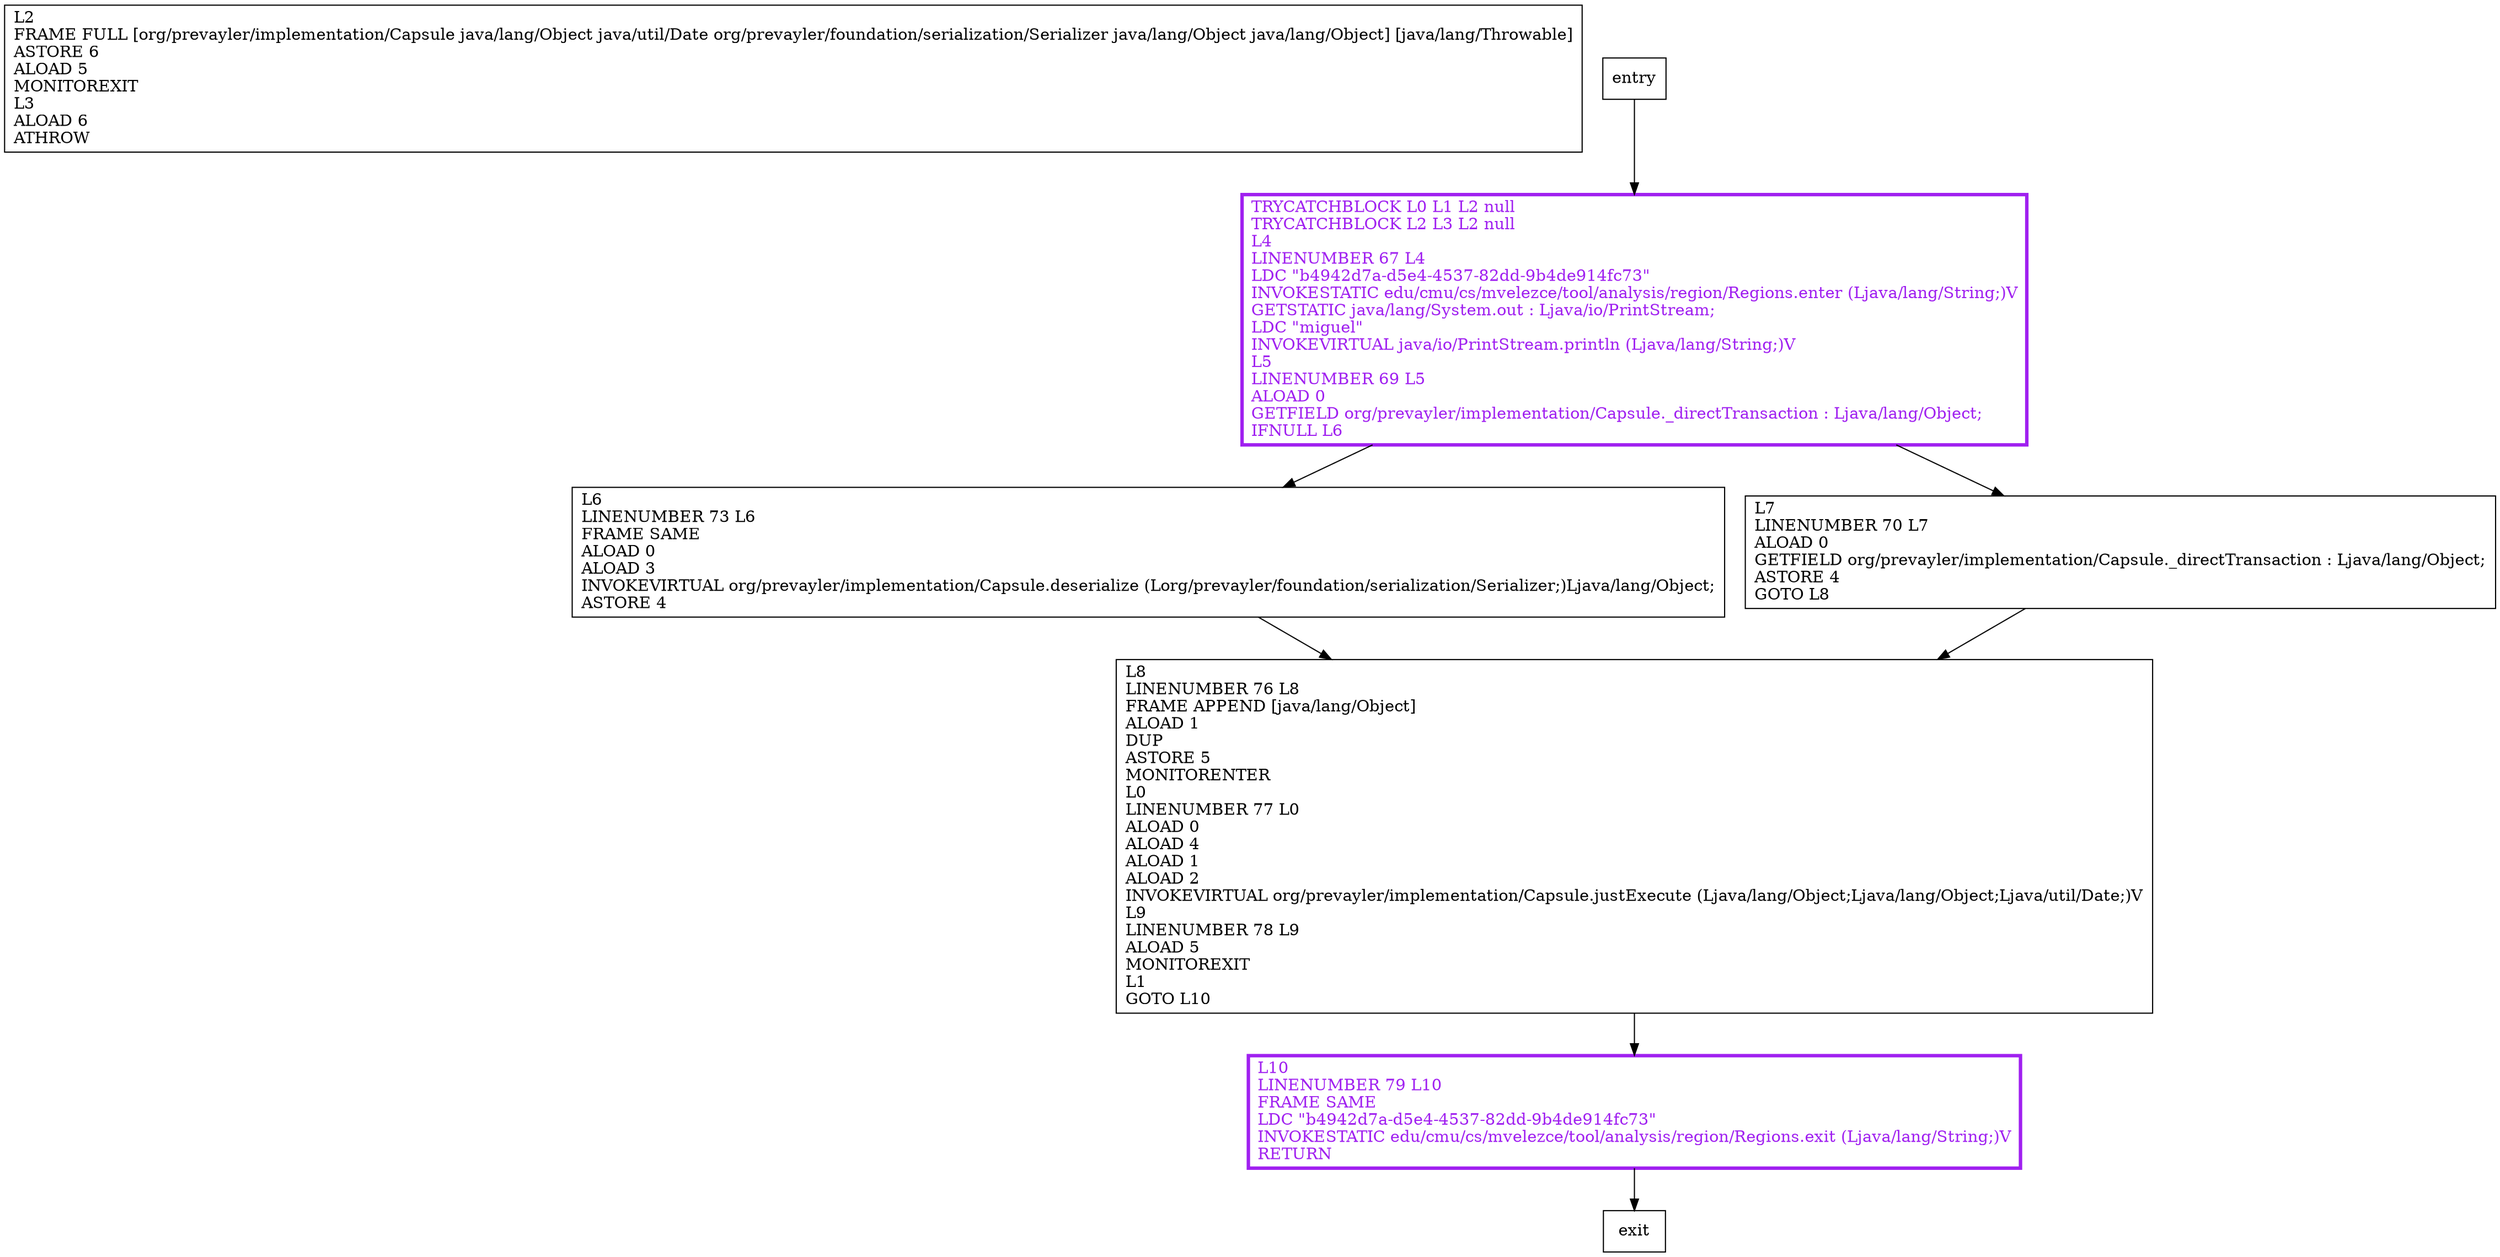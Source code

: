 digraph executeOn {
node [shape=record];
1247938090 [label="L2\lFRAME FULL [org/prevayler/implementation/Capsule java/lang/Object java/util/Date org/prevayler/foundation/serialization/Serializer java/lang/Object java/lang/Object] [java/lang/Throwable]\lASTORE 6\lALOAD 5\lMONITOREXIT\lL3\lALOAD 6\lATHROW\l"];
406831866 [label="L6\lLINENUMBER 73 L6\lFRAME SAME\lALOAD 0\lALOAD 3\lINVOKEVIRTUAL org/prevayler/implementation/Capsule.deserialize (Lorg/prevayler/foundation/serialization/Serializer;)Ljava/lang/Object;\lASTORE 4\l"];
856937591 [label="L8\lLINENUMBER 76 L8\lFRAME APPEND [java/lang/Object]\lALOAD 1\lDUP\lASTORE 5\lMONITORENTER\lL0\lLINENUMBER 77 L0\lALOAD 0\lALOAD 4\lALOAD 1\lALOAD 2\lINVOKEVIRTUAL org/prevayler/implementation/Capsule.justExecute (Ljava/lang/Object;Ljava/lang/Object;Ljava/util/Date;)V\lL9\lLINENUMBER 78 L9\lALOAD 5\lMONITOREXIT\lL1\lGOTO L10\l"];
2134639513 [label="TRYCATCHBLOCK L0 L1 L2 null\lTRYCATCHBLOCK L2 L3 L2 null\lL4\lLINENUMBER 67 L4\lLDC \"b4942d7a-d5e4-4537-82dd-9b4de914fc73\"\lINVOKESTATIC edu/cmu/cs/mvelezce/tool/analysis/region/Regions.enter (Ljava/lang/String;)V\lGETSTATIC java/lang/System.out : Ljava/io/PrintStream;\lLDC \"miguel\"\lINVOKEVIRTUAL java/io/PrintStream.println (Ljava/lang/String;)V\lL5\lLINENUMBER 69 L5\lALOAD 0\lGETFIELD org/prevayler/implementation/Capsule._directTransaction : Ljava/lang/Object;\lIFNULL L6\l"];
974242027 [label="L7\lLINENUMBER 70 L7\lALOAD 0\lGETFIELD org/prevayler/implementation/Capsule._directTransaction : Ljava/lang/Object;\lASTORE 4\lGOTO L8\l"];
741095751 [label="L10\lLINENUMBER 79 L10\lFRAME SAME\lLDC \"b4942d7a-d5e4-4537-82dd-9b4de914fc73\"\lINVOKESTATIC edu/cmu/cs/mvelezce/tool/analysis/region/Regions.exit (Ljava/lang/String;)V\lRETURN\l"];
entry;
exit;
entry -> 2134639513;
406831866 -> 856937591;
856937591 -> 741095751;
2134639513 -> 406831866;
2134639513 -> 974242027;
974242027 -> 856937591;
741095751 -> exit;
2134639513[fontcolor="purple", penwidth=3, color="purple"];
741095751[fontcolor="purple", penwidth=3, color="purple"];
}
